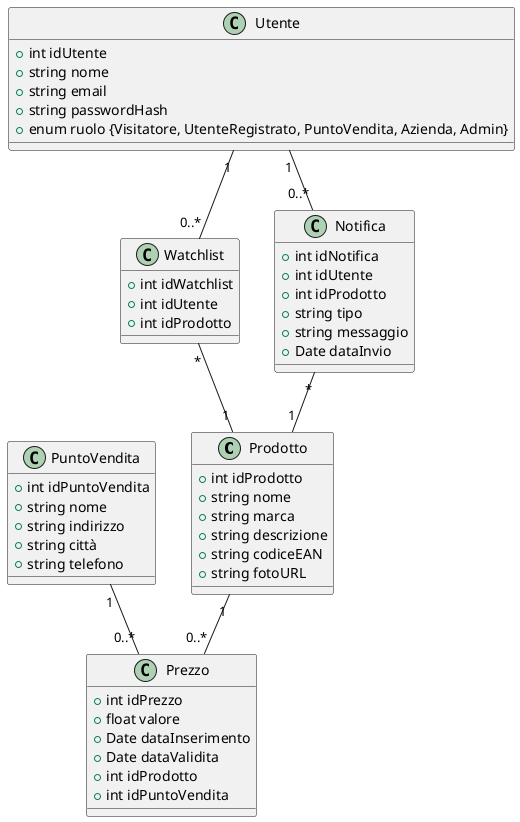 @startuml
' Definizione classi principali

class Prodotto {
  +int idProdotto
  +string nome
  +string marca
  +string descrizione
  +string codiceEAN
  +string fotoURL
}

class Prezzo {
  +int idPrezzo
  +float valore
  +Date dataInserimento
  +Date dataValidita
  +int idProdotto
  +int idPuntoVendita
}

class PuntoVendita {
  +int idPuntoVendita
  +string nome
  +string indirizzo
  +string città
  +string telefono
}

class Utente {
  +int idUtente
  +string nome
  +string email
  +string passwordHash
  +enum ruolo {Visitatore, UtenteRegistrato, PuntoVendita, Azienda, Admin}
}

class Watchlist {
  +int idWatchlist
  +int idUtente
  +int idProdotto
}

class Notifica {
  +int idNotifica
  +int idUtente
  +int idProdotto
  +string tipo
  +string messaggio
  +Date dataInvio
}

' Relazioni
Prodotto "1" -- "0..*" Prezzo
PuntoVendita "1" -- "0..*" Prezzo
Utente "1" -- "0..*" Watchlist
Utente "1" -- "0..*" Notifica
Watchlist "*" -- "1" Prodotto
Notifica "*" -- "1" Prodotto

@enduml
